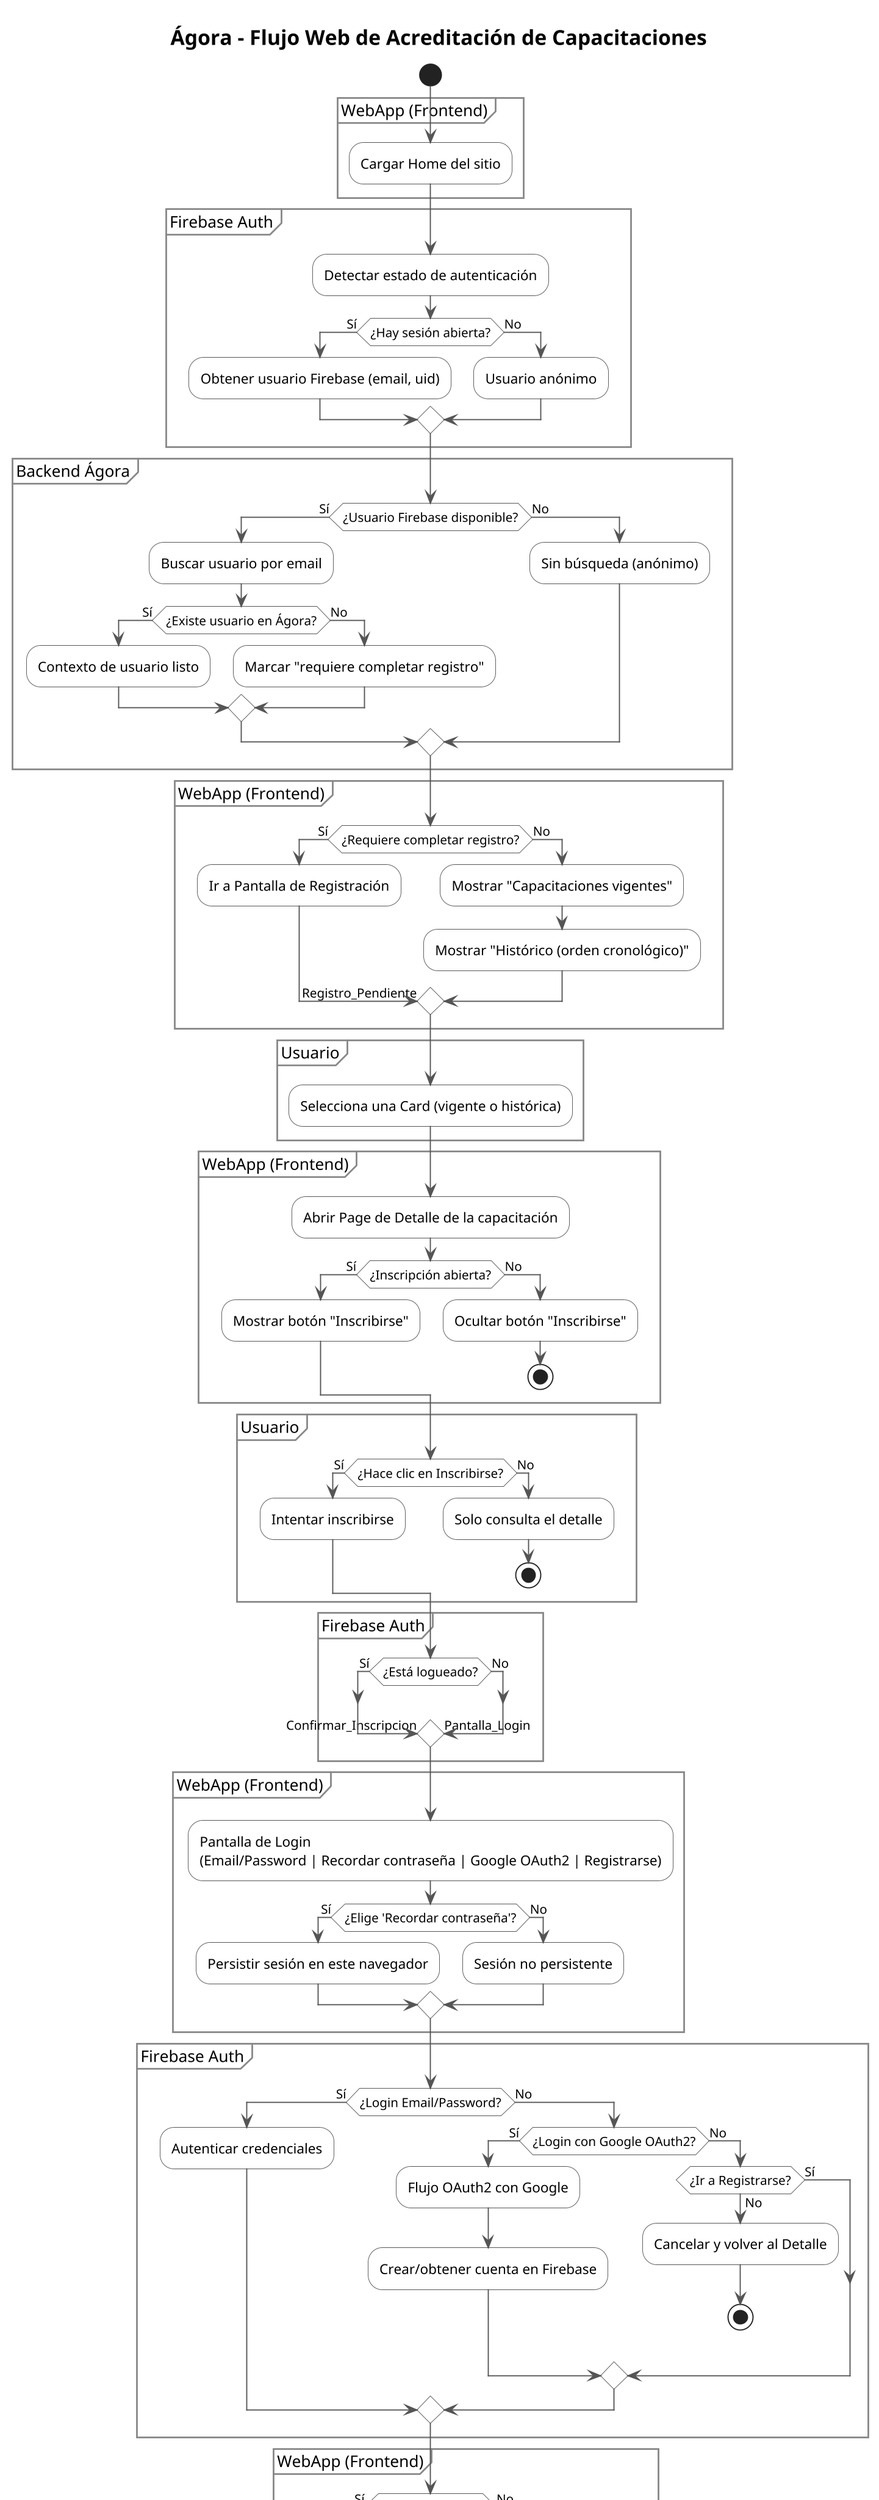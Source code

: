 @startuml

title Ágora - Flujo Web de Acreditación de Capacitaciones

skinparam dpi 180
skinparam activity {
  BackgroundColor white
  BorderColor #555
  ArrowColor #555
}
skinparam partitionBorderColor #888
skinparam shadowing false
skinparam TitleFontSize 18

start

partition "WebApp (Frontend)" {
  :Cargar Home del sitio;
}

partition "Firebase Auth" {
  :Detectar estado de autenticación;
  if (¿Hay sesión abierta?) then (Sí)
    :Obtener usuario Firebase (email, uid);
  else (No)
    :Usuario anónimo;
  endif
}

partition "Backend Ágora" {
  if (¿Usuario Firebase disponible?) then (Sí)
    :Buscar usuario por email;
    if (¿Existe usuario en Ágora?) then (Sí)
      :Contexto de usuario listo;
    else (No)
      :Marcar "requiere completar registro";
    endif
  else (No)
    :Sin búsqueda (anónimo);
  endif
}

partition "WebApp (Frontend)" {
  if (¿Requiere completar registro?) then (Sí)
    :Ir a Pantalla de Registración;
    -> Registro_Pendiente;
  else (No)
    :Mostrar "Capacitaciones vigentes";
    :Mostrar "Histórico (orden cronológico)";
  endif
}

partition "Usuario" {
  :Selecciona una Card (vigente o histórica);
}

partition "WebApp (Frontend)" {
  :Abrir Page de Detalle de la capacitación;
  if (¿Inscripción abierta?) then (Sí)
    :Mostrar botón "Inscribirse";
  else (No)
    :Ocultar botón "Inscribirse";
    stop
  endif
}

partition "Usuario" {
  if (¿Hace clic en Inscribirse?) then (Sí)
    :Intentar inscribirse;
  else (No)
    :Solo consulta el detalle;
    stop
  endif
}

partition "Firebase Auth" {
  if (¿Está logueado?) then (Sí)
    -> Confirmar_Inscripcion;
  else (No)
    -> Pantalla_Login;
  endif
}

partition "WebApp (Frontend)" {
  label Pantalla_Login
  :Pantalla de Login
  (Email/Password | Recordar contraseña | Google OAuth2 | Registrarse);

  if (¿Elige 'Recordar contraseña'?) then (Sí)
    :Persistir sesión en este navegador;
  else (No)
    :Sesión no persistente;
  endif
}

partition "Firebase Auth" {
  if (¿Login Email/Password?) then (Sí)
    :Autenticar credenciales;
  else (No)
    if (¿Login con Google OAuth2?) then (Sí)
      :Flujo OAuth2 con Google;
      :Crear/obtener cuenta en Firebase;
    else (No)
      if (¿Ir a Registrarse?) then (Sí)
        -> Registro_Pendiente;
      else (No)
        :Cancelar y volver al Detalle;
        stop
      endif
    endif
  endif
}

partition "WebApp (Frontend)" {
  if (¿Email verificado?) then (Sí)
    :Continuar;
  else (No)
    :Avisar "Debes verificar tu email";
    :Ofrecer reenviar verificación;
    :Esperar verificación y reintentar;
  endif
}

partition "Backend Ágora" {
  :Buscar usuario por email;
  if (¿Existe usuario en Ágora?) then (Sí)
    :Contexto de usuario listo;
  else (No)
    -> Registro_Pendiente;
  endif
}

partition "WebApp (Frontend)" {
  label Registro_Pendiente
  :Pantalla de Registración (Apellido, Nombre, DNI);
}

partition "Usuario" {
  if (¿Confirma/Guarda registración?) then (Sí)
    :Enviar datos de registración;
  else (No)
    :Cancelar registración;
    stop
  endif
}

partition "Backend Ágora" {
  :Crear usuario en el sistema (vincular a email Firebase);
}

partition "WebApp (Frontend)" {
  :Volver al Detalle de la capacitación;
  label Confirmar_Inscripcion
  :Dialogo "¿Confirmás tu inscripción?";
}

partition "Usuario" {
  if (¿Confirma inscripción?) then (Sí)
    :Confirmar;
  else (No)
    :Cancelar inscripción;
    stop
  endif
}

partition "Backend Ágora" {
  :Registrar inscripción del usuario en la capacitación;
}

partition "WebApp (Frontend)" {
  :Mostrar resultado (éxito / error);
}

stop
@enduml
